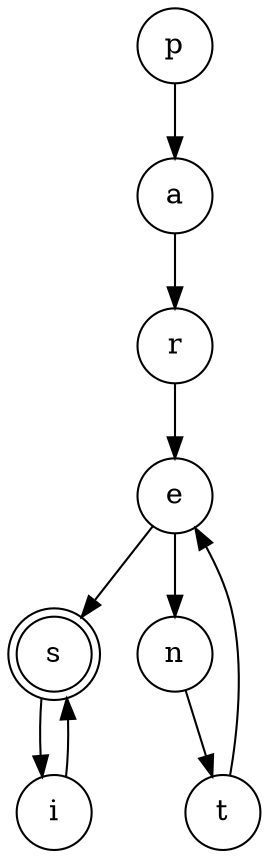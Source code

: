 digraph {   
    node [shape = doublecircle, color = black] s ;
    node [shape = circle];
    node [color= black];
    p -> a -> r -> e -> n -> t -> e -> s -> i -> s;	
}